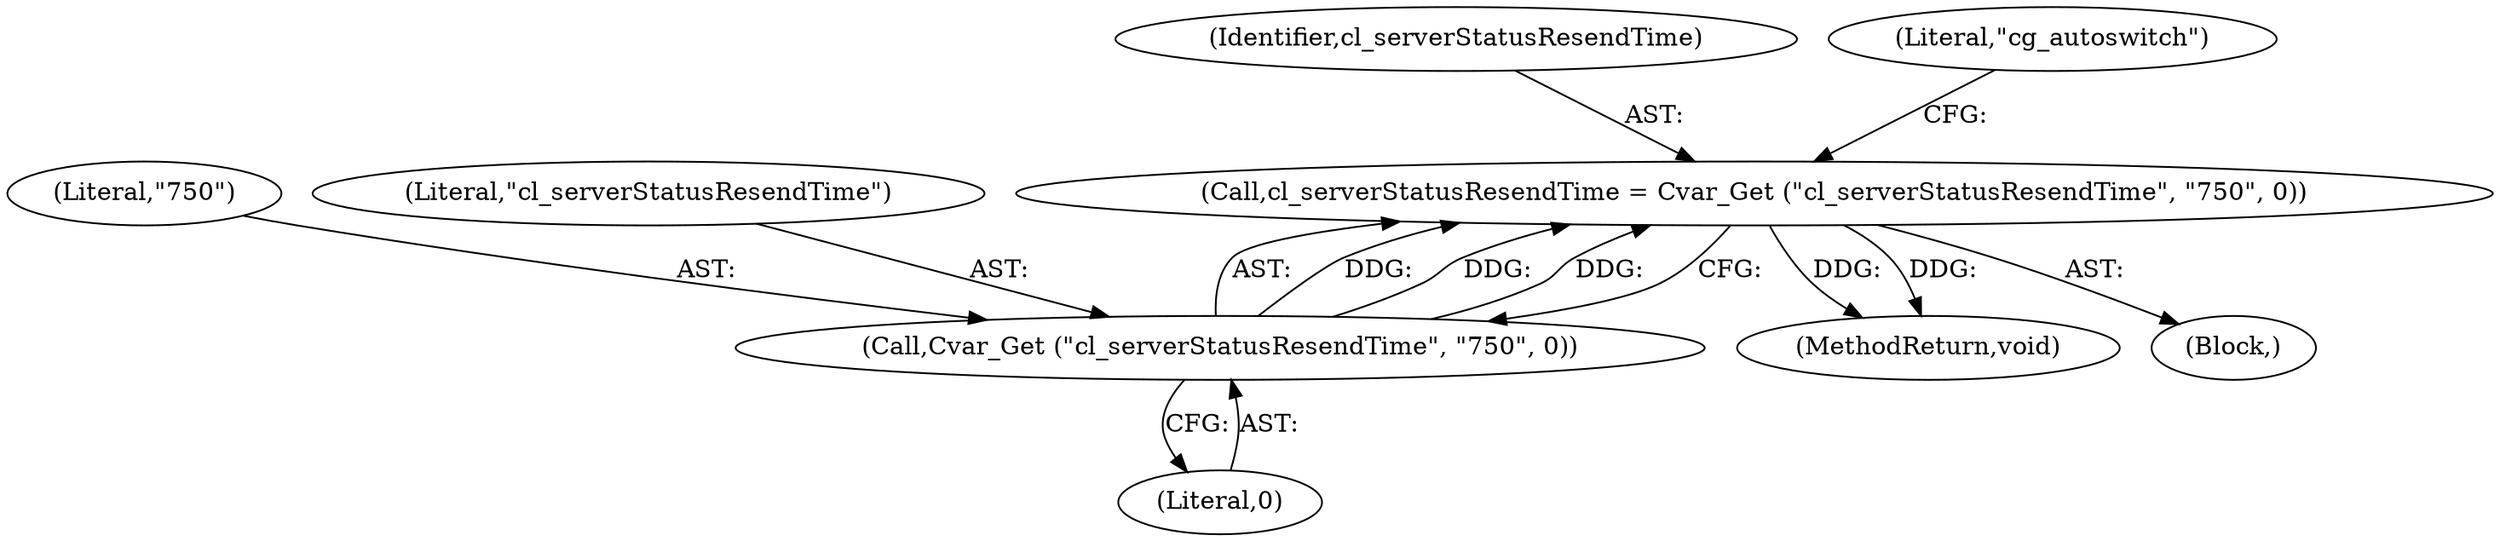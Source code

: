 digraph "0_OpenJK_376267d534476a875d8b9228149c4ee18b74a4fd@API" {
"1000331" [label="(Call,cl_serverStatusResendTime = Cvar_Get (\"cl_serverStatusResendTime\", \"750\", 0))"];
"1000333" [label="(Call,Cvar_Get (\"cl_serverStatusResendTime\", \"750\", 0))"];
"1000336" [label="(Literal,0)"];
"1000335" [label="(Literal,\"750\")"];
"1000103" [label="(Block,)"];
"1000331" [label="(Call,cl_serverStatusResendTime = Cvar_Get (\"cl_serverStatusResendTime\", \"750\", 0))"];
"1000786" [label="(MethodReturn,void)"];
"1000332" [label="(Identifier,cl_serverStatusResendTime)"];
"1000334" [label="(Literal,\"cl_serverStatusResendTime\")"];
"1000333" [label="(Call,Cvar_Get (\"cl_serverStatusResendTime\", \"750\", 0))"];
"1000338" [label="(Literal,\"cg_autoswitch\")"];
"1000331" -> "1000103"  [label="AST: "];
"1000331" -> "1000333"  [label="CFG: "];
"1000332" -> "1000331"  [label="AST: "];
"1000333" -> "1000331"  [label="AST: "];
"1000338" -> "1000331"  [label="CFG: "];
"1000331" -> "1000786"  [label="DDG: "];
"1000331" -> "1000786"  [label="DDG: "];
"1000333" -> "1000331"  [label="DDG: "];
"1000333" -> "1000331"  [label="DDG: "];
"1000333" -> "1000331"  [label="DDG: "];
"1000333" -> "1000336"  [label="CFG: "];
"1000334" -> "1000333"  [label="AST: "];
"1000335" -> "1000333"  [label="AST: "];
"1000336" -> "1000333"  [label="AST: "];
}
